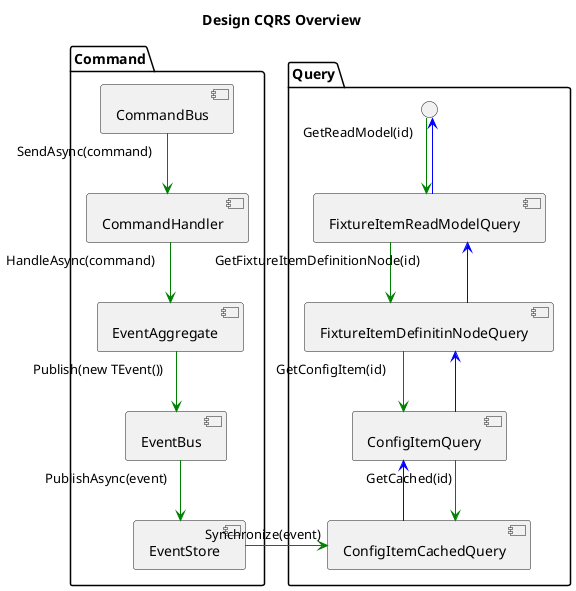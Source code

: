 @startuml Design CQRS Overview
title Design CQRS Overview

skinparam linetype ortho

package Command{
    [CommandBus]
    [CommandHandler]
    [EventAggregate]
    [EventBus]
    [EventStore]
}

package Query{
    [ConfigItemCachedQuery]
    [ConfigItemQuery]
    [FixtureItemDefinitinNodeQuery]
    [FixtureItemReadModelQuery]
    () " " as QueryEntryPoint
}

CommandBus "SendAsync(command)" -d-> CommandHandler #line:green
CommandHandler "HandleAsync(command)" -d-> EventAggregate #line:green
EventAggregate "Publish(new TEvent())" -d-> EventBus #line:green
EventBus "PublishAsync(event)" -d-> EventStore #line:green
EventStore "Synchronize(event)" -r-> ConfigItemCachedQuery #line:green

ConfigItemCachedQuery -u-> ConfigItemQuery #line:blue
ConfigItemQuery "GetCached(id)" -d-> ConfigItemCachedQuery #line:green

FixtureItemDefinitinNodeQuery "GetConfigItem(id)" -d-> ConfigItemQuery #line:green
ConfigItemQuery -u-> FixtureItemDefinitinNodeQuery #line:blue

FixtureItemReadModelQuery "GetFixtureItemDefinitionNode(id)" -d-> FixtureItemDefinitinNodeQuery #line:green
FixtureItemDefinitinNodeQuery -u-> FixtureItemReadModelQuery #line:blue

QueryEntryPoint "GetReadModel(id)" -d-> FixtureItemReadModelQuery #line:green
FixtureItemReadModelQuery -u-> QueryEntryPoint #line:blue

@enduml